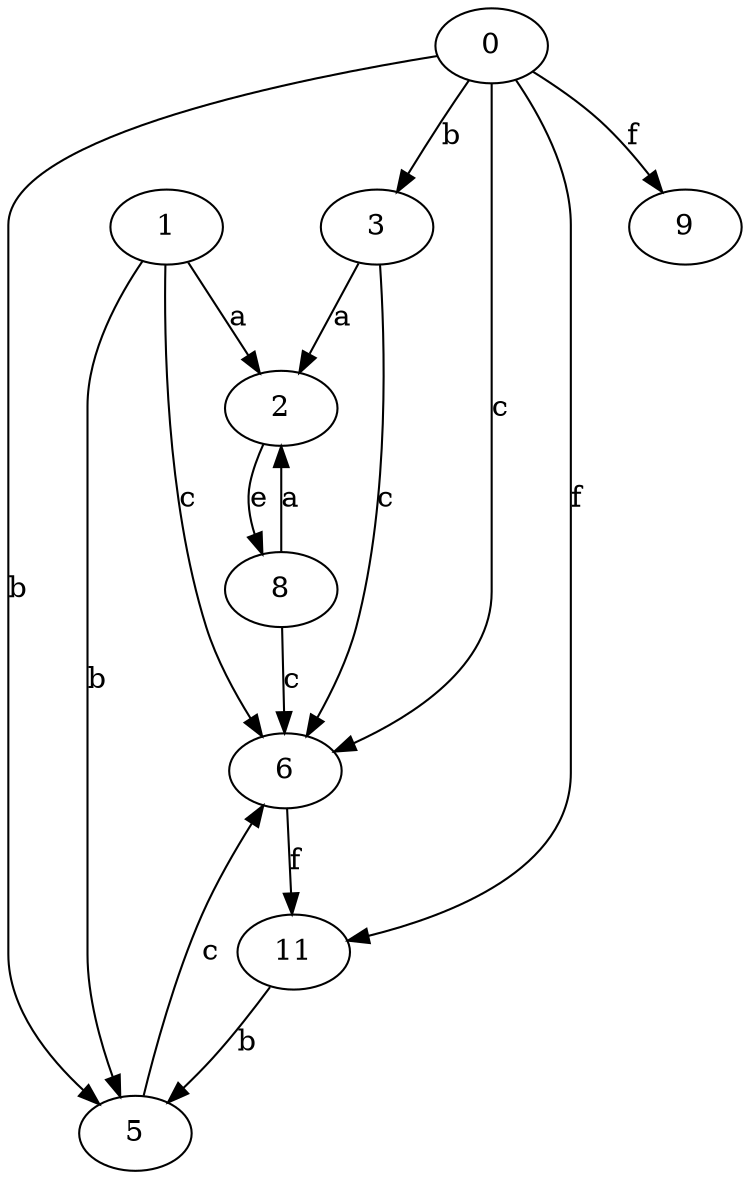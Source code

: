 strict digraph  {
1;
2;
3;
0;
5;
6;
8;
9;
11;
1 -> 2  [label=a];
1 -> 5  [label=b];
1 -> 6  [label=c];
2 -> 8  [label=e];
3 -> 2  [label=a];
3 -> 6  [label=c];
0 -> 3  [label=b];
0 -> 5  [label=b];
0 -> 6  [label=c];
0 -> 9  [label=f];
0 -> 11  [label=f];
5 -> 6  [label=c];
6 -> 11  [label=f];
8 -> 2  [label=a];
8 -> 6  [label=c];
11 -> 5  [label=b];
}
